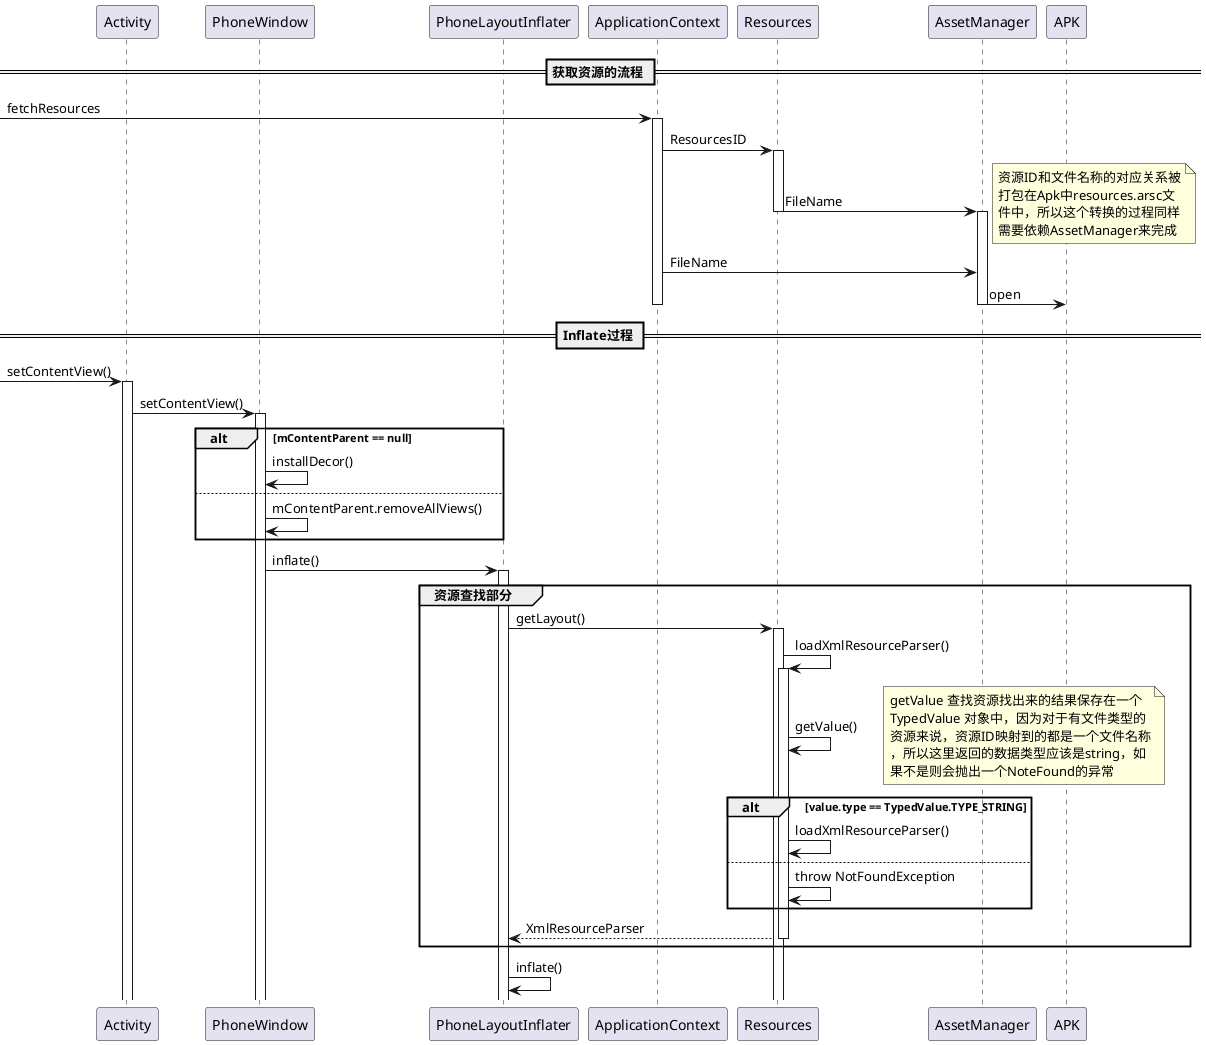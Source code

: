 @startuml
participant Activity
participant PhoneWindow
participant PhoneLayoutInflater

participant ApplicationContext as ap
participant Resources
participant AssetManager
participant APK

== 获取资源的流程 ==
[-> ap : fetchResources
activate ap
ap -> Resources : ResourcesID
activate Resources
Resources -> AssetManager : FileName
note right
资源ID和文件名称的对应关系被
打包在Apk中resources.arsc文
件中，所以这个转换的过程同样
需要依赖AssetManager来完成
end note
deactivate Resources
activate AssetManager
ap -> AssetManager : FileName
AssetManager -> APK : open
deactivate ap
deactivate AssetManager

== Inflate过程 ==
[-> Activity : setContentView()
activate Activity

Activity -> PhoneWindow : setContentView()
activate PhoneWindow

alt mContentParent == null
PhoneWindow -> PhoneWindow : installDecor()
else
PhoneWindow -> PhoneWindow : mContentParent.removeAllViews()
end alt
PhoneWindow -> PhoneLayoutInflater : inflate()
activate PhoneLayoutInflater

group 资源查找部分
PhoneLayoutInflater -> Resources : getLayout()
activate Resources

Resources -> Resources : loadXmlResourceParser()
activate Resources

Resources -> Resources : getValue()
note right
getValue 查找资源找出来的结果保存在一个
TypedValue 对象中，因为对于有文件类型的
资源来说，资源ID映射到的都是一个文件名称
，所以这里返回的数据类型应该是string，如
果不是则会抛出一个NoteFound的异常
end note

alt value.type == TypedValue.TYPE_STRING
Resources -> Resources : loadXmlResourceParser()
else
Resources -> Resources : throw NotFoundException
end alt


Resources --> PhoneLayoutInflater : XmlResourceParser
deactivate Resources
end group

PhoneLayoutInflater -> PhoneLayoutInflater : inflate()

@enduml
